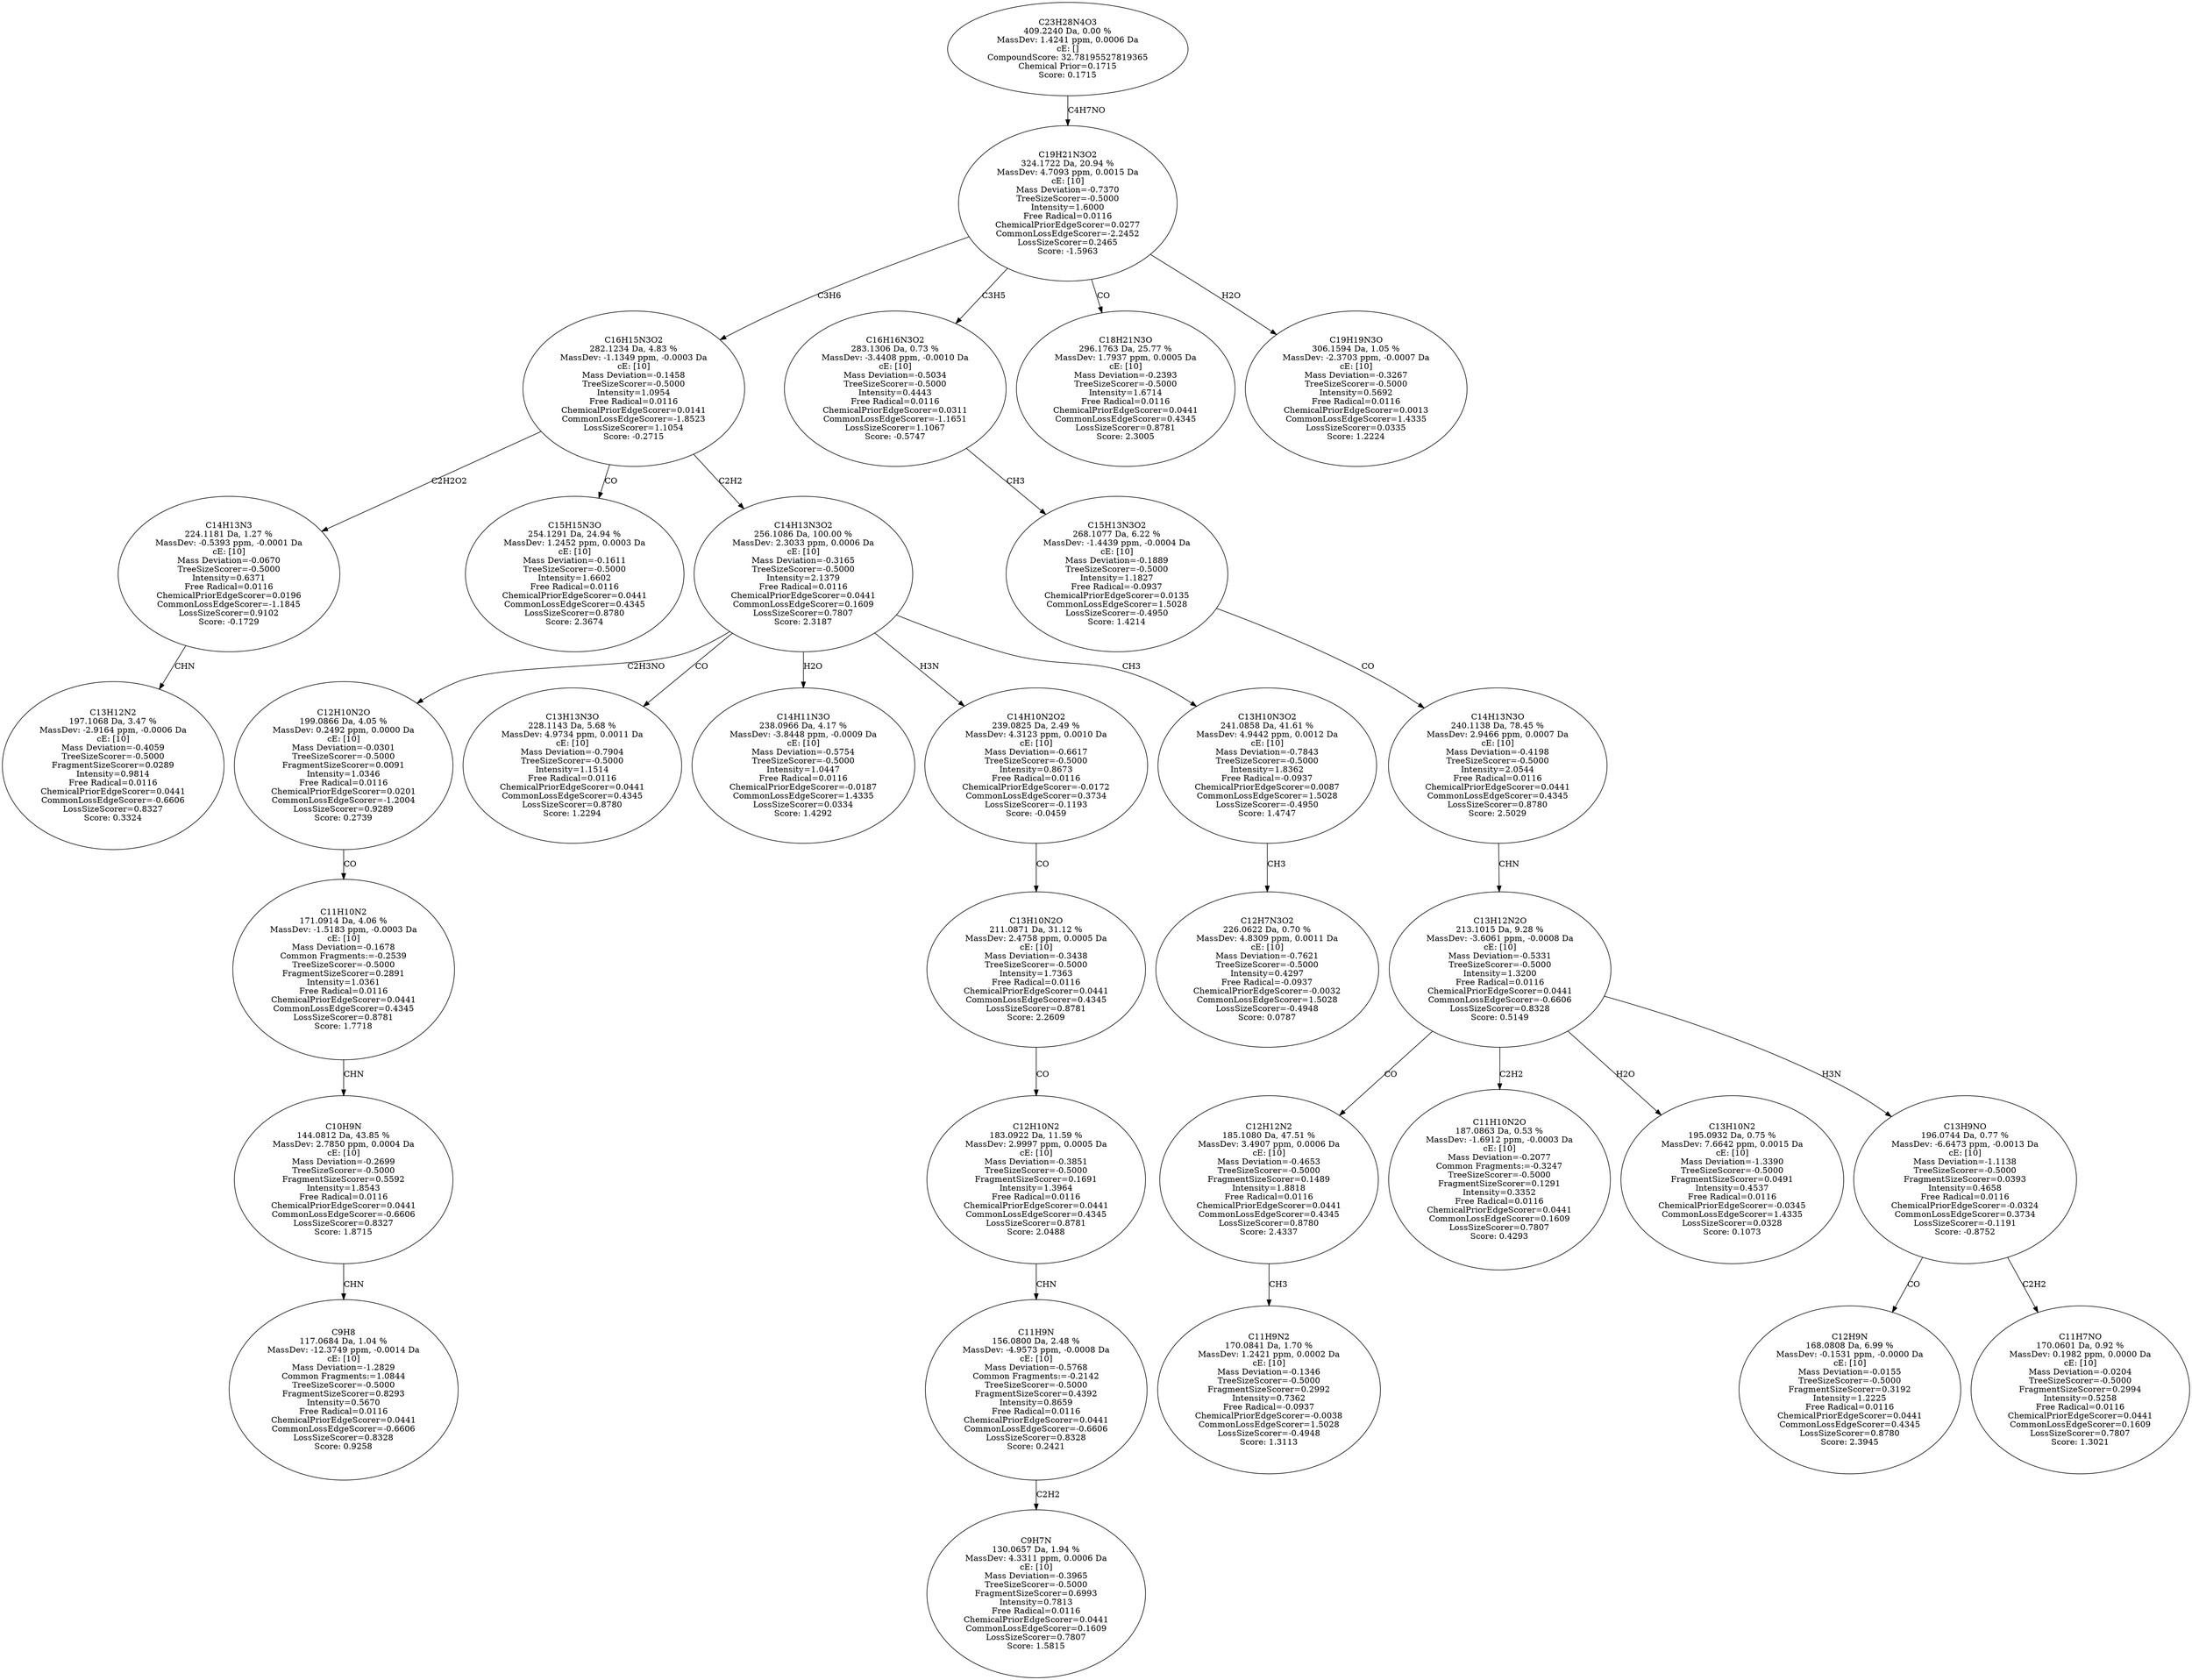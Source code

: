 strict digraph {
v1 [label="C13H12N2\n197.1068 Da, 3.47 %\nMassDev: -2.9164 ppm, -0.0006 Da\ncE: [10]\nMass Deviation=-0.4059\nTreeSizeScorer=-0.5000\nFragmentSizeScorer=0.0289\nIntensity=0.9814\nFree Radical=0.0116\nChemicalPriorEdgeScorer=0.0441\nCommonLossEdgeScorer=-0.6606\nLossSizeScorer=0.8327\nScore: 0.3324"];
v2 [label="C14H13N3\n224.1181 Da, 1.27 %\nMassDev: -0.5393 ppm, -0.0001 Da\ncE: [10]\nMass Deviation=-0.0670\nTreeSizeScorer=-0.5000\nIntensity=0.6371\nFree Radical=0.0116\nChemicalPriorEdgeScorer=0.0196\nCommonLossEdgeScorer=-1.1845\nLossSizeScorer=0.9102\nScore: -0.1729"];
v3 [label="C15H15N3O\n254.1291 Da, 24.94 %\nMassDev: 1.2452 ppm, 0.0003 Da\ncE: [10]\nMass Deviation=-0.1611\nTreeSizeScorer=-0.5000\nIntensity=1.6602\nFree Radical=0.0116\nChemicalPriorEdgeScorer=0.0441\nCommonLossEdgeScorer=0.4345\nLossSizeScorer=0.8780\nScore: 2.3674"];
v4 [label="C9H8\n117.0684 Da, 1.04 %\nMassDev: -12.3749 ppm, -0.0014 Da\ncE: [10]\nMass Deviation=-1.2829\nCommon Fragments:=1.0844\nTreeSizeScorer=-0.5000\nFragmentSizeScorer=0.8293\nIntensity=0.5670\nFree Radical=0.0116\nChemicalPriorEdgeScorer=0.0441\nCommonLossEdgeScorer=-0.6606\nLossSizeScorer=0.8328\nScore: 0.9258"];
v5 [label="C10H9N\n144.0812 Da, 43.85 %\nMassDev: 2.7850 ppm, 0.0004 Da\ncE: [10]\nMass Deviation=-0.2699\nTreeSizeScorer=-0.5000\nFragmentSizeScorer=0.5592\nIntensity=1.8543\nFree Radical=0.0116\nChemicalPriorEdgeScorer=0.0441\nCommonLossEdgeScorer=-0.6606\nLossSizeScorer=0.8327\nScore: 1.8715"];
v6 [label="C11H10N2\n171.0914 Da, 4.06 %\nMassDev: -1.5183 ppm, -0.0003 Da\ncE: [10]\nMass Deviation=-0.1678\nCommon Fragments:=-0.2539\nTreeSizeScorer=-0.5000\nFragmentSizeScorer=0.2891\nIntensity=1.0361\nFree Radical=0.0116\nChemicalPriorEdgeScorer=0.0441\nCommonLossEdgeScorer=0.4345\nLossSizeScorer=0.8781\nScore: 1.7718"];
v7 [label="C12H10N2O\n199.0866 Da, 4.05 %\nMassDev: 0.2492 ppm, 0.0000 Da\ncE: [10]\nMass Deviation=-0.0301\nTreeSizeScorer=-0.5000\nFragmentSizeScorer=0.0091\nIntensity=1.0346\nFree Radical=0.0116\nChemicalPriorEdgeScorer=0.0201\nCommonLossEdgeScorer=-1.2004\nLossSizeScorer=0.9289\nScore: 0.2739"];
v8 [label="C13H13N3O\n228.1143 Da, 5.68 %\nMassDev: 4.9734 ppm, 0.0011 Da\ncE: [10]\nMass Deviation=-0.7904\nTreeSizeScorer=-0.5000\nIntensity=1.1514\nFree Radical=0.0116\nChemicalPriorEdgeScorer=0.0441\nCommonLossEdgeScorer=0.4345\nLossSizeScorer=0.8780\nScore: 1.2294"];
v9 [label="C14H11N3O\n238.0966 Da, 4.17 %\nMassDev: -3.8448 ppm, -0.0009 Da\ncE: [10]\nMass Deviation=-0.5754\nTreeSizeScorer=-0.5000\nIntensity=1.0447\nFree Radical=0.0116\nChemicalPriorEdgeScorer=-0.0187\nCommonLossEdgeScorer=1.4335\nLossSizeScorer=0.0334\nScore: 1.4292"];
v10 [label="C9H7N\n130.0657 Da, 1.94 %\nMassDev: 4.3311 ppm, 0.0006 Da\ncE: [10]\nMass Deviation=-0.3965\nTreeSizeScorer=-0.5000\nFragmentSizeScorer=0.6993\nIntensity=0.7813\nFree Radical=0.0116\nChemicalPriorEdgeScorer=0.0441\nCommonLossEdgeScorer=0.1609\nLossSizeScorer=0.7807\nScore: 1.5815"];
v11 [label="C11H9N\n156.0800 Da, 2.48 %\nMassDev: -4.9573 ppm, -0.0008 Da\ncE: [10]\nMass Deviation=-0.5768\nCommon Fragments:=-0.2142\nTreeSizeScorer=-0.5000\nFragmentSizeScorer=0.4392\nIntensity=0.8659\nFree Radical=0.0116\nChemicalPriorEdgeScorer=0.0441\nCommonLossEdgeScorer=-0.6606\nLossSizeScorer=0.8328\nScore: 0.2421"];
v12 [label="C12H10N2\n183.0922 Da, 11.59 %\nMassDev: 2.9997 ppm, 0.0005 Da\ncE: [10]\nMass Deviation=-0.3851\nTreeSizeScorer=-0.5000\nFragmentSizeScorer=0.1691\nIntensity=1.3964\nFree Radical=0.0116\nChemicalPriorEdgeScorer=0.0441\nCommonLossEdgeScorer=0.4345\nLossSizeScorer=0.8781\nScore: 2.0488"];
v13 [label="C13H10N2O\n211.0871 Da, 31.12 %\nMassDev: 2.4758 ppm, 0.0005 Da\ncE: [10]\nMass Deviation=-0.3438\nTreeSizeScorer=-0.5000\nIntensity=1.7363\nFree Radical=0.0116\nChemicalPriorEdgeScorer=0.0441\nCommonLossEdgeScorer=0.4345\nLossSizeScorer=0.8781\nScore: 2.2609"];
v14 [label="C14H10N2O2\n239.0825 Da, 2.49 %\nMassDev: 4.3123 ppm, 0.0010 Da\ncE: [10]\nMass Deviation=-0.6617\nTreeSizeScorer=-0.5000\nIntensity=0.8673\nFree Radical=0.0116\nChemicalPriorEdgeScorer=-0.0172\nCommonLossEdgeScorer=0.3734\nLossSizeScorer=-0.1193\nScore: -0.0459"];
v15 [label="C12H7N3O2\n226.0622 Da, 0.70 %\nMassDev: 4.8309 ppm, 0.0011 Da\ncE: [10]\nMass Deviation=-0.7621\nTreeSizeScorer=-0.5000\nIntensity=0.4297\nFree Radical=-0.0937\nChemicalPriorEdgeScorer=-0.0032\nCommonLossEdgeScorer=1.5028\nLossSizeScorer=-0.4948\nScore: 0.0787"];
v16 [label="C13H10N3O2\n241.0858 Da, 41.61 %\nMassDev: 4.9442 ppm, 0.0012 Da\ncE: [10]\nMass Deviation=-0.7843\nTreeSizeScorer=-0.5000\nIntensity=1.8362\nFree Radical=-0.0937\nChemicalPriorEdgeScorer=0.0087\nCommonLossEdgeScorer=1.5028\nLossSizeScorer=-0.4950\nScore: 1.4747"];
v17 [label="C14H13N3O2\n256.1086 Da, 100.00 %\nMassDev: 2.3033 ppm, 0.0006 Da\ncE: [10]\nMass Deviation=-0.3165\nTreeSizeScorer=-0.5000\nIntensity=2.1379\nFree Radical=0.0116\nChemicalPriorEdgeScorer=0.0441\nCommonLossEdgeScorer=0.1609\nLossSizeScorer=0.7807\nScore: 2.3187"];
v18 [label="C16H15N3O2\n282.1234 Da, 4.83 %\nMassDev: -1.1349 ppm, -0.0003 Da\ncE: [10]\nMass Deviation=-0.1458\nTreeSizeScorer=-0.5000\nIntensity=1.0954\nFree Radical=0.0116\nChemicalPriorEdgeScorer=0.0141\nCommonLossEdgeScorer=-1.8523\nLossSizeScorer=1.1054\nScore: -0.2715"];
v19 [label="C11H9N2\n170.0841 Da, 1.70 %\nMassDev: 1.2421 ppm, 0.0002 Da\ncE: [10]\nMass Deviation=-0.1346\nTreeSizeScorer=-0.5000\nFragmentSizeScorer=0.2992\nIntensity=0.7362\nFree Radical=-0.0937\nChemicalPriorEdgeScorer=-0.0038\nCommonLossEdgeScorer=1.5028\nLossSizeScorer=-0.4948\nScore: 1.3113"];
v20 [label="C12H12N2\n185.1080 Da, 47.51 %\nMassDev: 3.4907 ppm, 0.0006 Da\ncE: [10]\nMass Deviation=-0.4653\nTreeSizeScorer=-0.5000\nFragmentSizeScorer=0.1489\nIntensity=1.8818\nFree Radical=0.0116\nChemicalPriorEdgeScorer=0.0441\nCommonLossEdgeScorer=0.4345\nLossSizeScorer=0.8780\nScore: 2.4337"];
v21 [label="C11H10N2O\n187.0863 Da, 0.53 %\nMassDev: -1.6912 ppm, -0.0003 Da\ncE: [10]\nMass Deviation=-0.2077\nCommon Fragments:=-0.3247\nTreeSizeScorer=-0.5000\nFragmentSizeScorer=0.1291\nIntensity=0.3352\nFree Radical=0.0116\nChemicalPriorEdgeScorer=0.0441\nCommonLossEdgeScorer=0.1609\nLossSizeScorer=0.7807\nScore: 0.4293"];
v22 [label="C13H10N2\n195.0932 Da, 0.75 %\nMassDev: 7.6642 ppm, 0.0015 Da\ncE: [10]\nMass Deviation=-1.3390\nTreeSizeScorer=-0.5000\nFragmentSizeScorer=0.0491\nIntensity=0.4537\nFree Radical=0.0116\nChemicalPriorEdgeScorer=-0.0345\nCommonLossEdgeScorer=1.4335\nLossSizeScorer=0.0328\nScore: 0.1073"];
v23 [label="C12H9N\n168.0808 Da, 6.99 %\nMassDev: -0.1531 ppm, -0.0000 Da\ncE: [10]\nMass Deviation=-0.0155\nTreeSizeScorer=-0.5000\nFragmentSizeScorer=0.3192\nIntensity=1.2225\nFree Radical=0.0116\nChemicalPriorEdgeScorer=0.0441\nCommonLossEdgeScorer=0.4345\nLossSizeScorer=0.8780\nScore: 2.3945"];
v24 [label="C11H7NO\n170.0601 Da, 0.92 %\nMassDev: 0.1982 ppm, 0.0000 Da\ncE: [10]\nMass Deviation=-0.0204\nTreeSizeScorer=-0.5000\nFragmentSizeScorer=0.2994\nIntensity=0.5258\nFree Radical=0.0116\nChemicalPriorEdgeScorer=0.0441\nCommonLossEdgeScorer=0.1609\nLossSizeScorer=0.7807\nScore: 1.3021"];
v25 [label="C13H9NO\n196.0744 Da, 0.77 %\nMassDev: -6.6473 ppm, -0.0013 Da\ncE: [10]\nMass Deviation=-1.1138\nTreeSizeScorer=-0.5000\nFragmentSizeScorer=0.0393\nIntensity=0.4658\nFree Radical=0.0116\nChemicalPriorEdgeScorer=-0.0324\nCommonLossEdgeScorer=0.3734\nLossSizeScorer=-0.1191\nScore: -0.8752"];
v26 [label="C13H12N2O\n213.1015 Da, 9.28 %\nMassDev: -3.6061 ppm, -0.0008 Da\ncE: [10]\nMass Deviation=-0.5331\nTreeSizeScorer=-0.5000\nIntensity=1.3200\nFree Radical=0.0116\nChemicalPriorEdgeScorer=0.0441\nCommonLossEdgeScorer=-0.6606\nLossSizeScorer=0.8328\nScore: 0.5149"];
v27 [label="C14H13N3O\n240.1138 Da, 78.45 %\nMassDev: 2.9466 ppm, 0.0007 Da\ncE: [10]\nMass Deviation=-0.4198\nTreeSizeScorer=-0.5000\nIntensity=2.0544\nFree Radical=0.0116\nChemicalPriorEdgeScorer=0.0441\nCommonLossEdgeScorer=0.4345\nLossSizeScorer=0.8780\nScore: 2.5029"];
v28 [label="C15H13N3O2\n268.1077 Da, 6.22 %\nMassDev: -1.4439 ppm, -0.0004 Da\ncE: [10]\nMass Deviation=-0.1889\nTreeSizeScorer=-0.5000\nIntensity=1.1827\nFree Radical=-0.0937\nChemicalPriorEdgeScorer=0.0135\nCommonLossEdgeScorer=1.5028\nLossSizeScorer=-0.4950\nScore: 1.4214"];
v29 [label="C16H16N3O2\n283.1306 Da, 0.73 %\nMassDev: -3.4408 ppm, -0.0010 Da\ncE: [10]\nMass Deviation=-0.5034\nTreeSizeScorer=-0.5000\nIntensity=0.4443\nFree Radical=0.0116\nChemicalPriorEdgeScorer=0.0311\nCommonLossEdgeScorer=-1.1651\nLossSizeScorer=1.1067\nScore: -0.5747"];
v30 [label="C18H21N3O\n296.1763 Da, 25.77 %\nMassDev: 1.7937 ppm, 0.0005 Da\ncE: [10]\nMass Deviation=-0.2393\nTreeSizeScorer=-0.5000\nIntensity=1.6714\nFree Radical=0.0116\nChemicalPriorEdgeScorer=0.0441\nCommonLossEdgeScorer=0.4345\nLossSizeScorer=0.8781\nScore: 2.3005"];
v31 [label="C19H19N3O\n306.1594 Da, 1.05 %\nMassDev: -2.3703 ppm, -0.0007 Da\ncE: [10]\nMass Deviation=-0.3267\nTreeSizeScorer=-0.5000\nIntensity=0.5692\nFree Radical=0.0116\nChemicalPriorEdgeScorer=0.0013\nCommonLossEdgeScorer=1.4335\nLossSizeScorer=0.0335\nScore: 1.2224"];
v32 [label="C19H21N3O2\n324.1722 Da, 20.94 %\nMassDev: 4.7093 ppm, 0.0015 Da\ncE: [10]\nMass Deviation=-0.7370\nTreeSizeScorer=-0.5000\nIntensity=1.6000\nFree Radical=0.0116\nChemicalPriorEdgeScorer=0.0277\nCommonLossEdgeScorer=-2.2452\nLossSizeScorer=0.2465\nScore: -1.5963"];
v33 [label="C23H28N4O3\n409.2240 Da, 0.00 %\nMassDev: 1.4241 ppm, 0.0006 Da\ncE: []\nCompoundScore: 32.78195527819365\nChemical Prior=0.1715\nScore: 0.1715"];
v2 -> v1 [label="CHN"];
v18 -> v2 [label="C2H2O2"];
v18 -> v3 [label="CO"];
v5 -> v4 [label="CHN"];
v6 -> v5 [label="CHN"];
v7 -> v6 [label="CO"];
v17 -> v7 [label="C2H3NO"];
v17 -> v8 [label="CO"];
v17 -> v9 [label="H2O"];
v11 -> v10 [label="C2H2"];
v12 -> v11 [label="CHN"];
v13 -> v12 [label="CO"];
v14 -> v13 [label="CO"];
v17 -> v14 [label="H3N"];
v16 -> v15 [label="CH3"];
v17 -> v16 [label="CH3"];
v18 -> v17 [label="C2H2"];
v32 -> v18 [label="C3H6"];
v20 -> v19 [label="CH3"];
v26 -> v20 [label="CO"];
v26 -> v21 [label="C2H2"];
v26 -> v22 [label="H2O"];
v25 -> v23 [label="CO"];
v25 -> v24 [label="C2H2"];
v26 -> v25 [label="H3N"];
v27 -> v26 [label="CHN"];
v28 -> v27 [label="CO"];
v29 -> v28 [label="CH3"];
v32 -> v29 [label="C3H5"];
v32 -> v30 [label="CO"];
v32 -> v31 [label="H2O"];
v33 -> v32 [label="C4H7NO"];
}